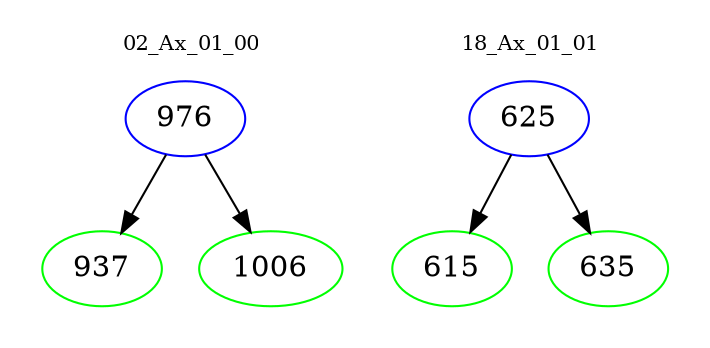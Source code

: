 digraph{
subgraph cluster_0 {
color = white
label = "02_Ax_01_00";
fontsize=10;
T0_976 [label="976", color="blue"]
T0_976 -> T0_937 [color="black"]
T0_937 [label="937", color="green"]
T0_976 -> T0_1006 [color="black"]
T0_1006 [label="1006", color="green"]
}
subgraph cluster_1 {
color = white
label = "18_Ax_01_01";
fontsize=10;
T1_625 [label="625", color="blue"]
T1_625 -> T1_615 [color="black"]
T1_615 [label="615", color="green"]
T1_625 -> T1_635 [color="black"]
T1_635 [label="635", color="green"]
}
}
